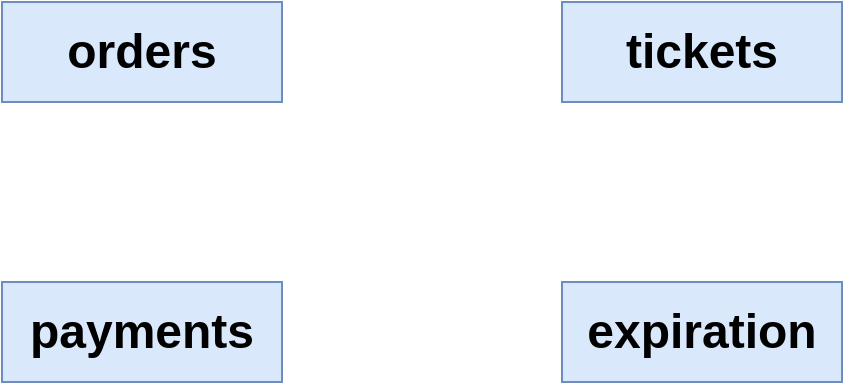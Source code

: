 <mxfile version="12.9.14" type="github">
  <diagram id="AV256bevUI5EWaATaRx7" name="Page-1">
    <mxGraphModel dx="601" dy="296" grid="1" gridSize="10" guides="1" tooltips="1" connect="1" arrows="1" fold="1" page="1" pageScale="1" pageWidth="1920" pageHeight="1200" math="0" shadow="0">
      <root>
        <mxCell id="0" />
        <mxCell id="1" parent="0" />
        <mxCell id="DfZpF6FFIZFsOfDYnob0-1" value="orders" style="rounded=0;whiteSpace=wrap;html=1;fontSize=24;align=center;fillColor=#dae8fc;strokeColor=#6c8ebf;fontStyle=1" vertex="1" parent="1">
          <mxGeometry x="490" y="320" width="140" height="50" as="geometry" />
        </mxCell>
        <mxCell id="DfZpF6FFIZFsOfDYnob0-2" value="expiration" style="rounded=0;whiteSpace=wrap;html=1;fontSize=24;align=center;fillColor=#dae8fc;strokeColor=#6c8ebf;fontStyle=1" vertex="1" parent="1">
          <mxGeometry x="770" y="460" width="140" height="50" as="geometry" />
        </mxCell>
        <mxCell id="DfZpF6FFIZFsOfDYnob0-3" value="payments" style="rounded=0;whiteSpace=wrap;html=1;fontSize=24;align=center;fillColor=#dae8fc;strokeColor=#6c8ebf;fontStyle=1" vertex="1" parent="1">
          <mxGeometry x="490" y="460" width="140" height="50" as="geometry" />
        </mxCell>
        <mxCell id="DfZpF6FFIZFsOfDYnob0-4" value="tickets" style="rounded=0;whiteSpace=wrap;html=1;fontSize=24;align=center;fillColor=#dae8fc;strokeColor=#6c8ebf;fontStyle=1" vertex="1" parent="1">
          <mxGeometry x="770" y="320" width="140" height="50" as="geometry" />
        </mxCell>
      </root>
    </mxGraphModel>
  </diagram>
</mxfile>
